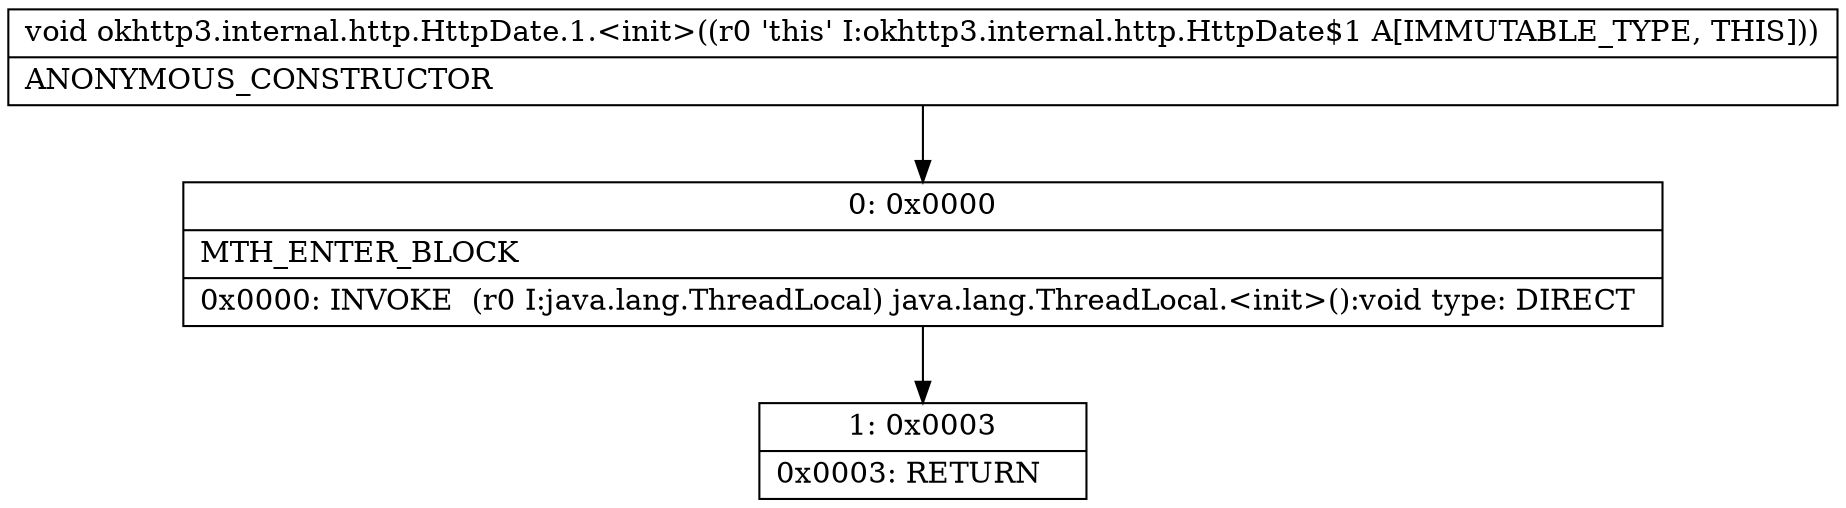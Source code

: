 digraph "CFG forokhttp3.internal.http.HttpDate.1.\<init\>()V" {
Node_0 [shape=record,label="{0\:\ 0x0000|MTH_ENTER_BLOCK\l|0x0000: INVOKE  (r0 I:java.lang.ThreadLocal) java.lang.ThreadLocal.\<init\>():void type: DIRECT \l}"];
Node_1 [shape=record,label="{1\:\ 0x0003|0x0003: RETURN   \l}"];
MethodNode[shape=record,label="{void okhttp3.internal.http.HttpDate.1.\<init\>((r0 'this' I:okhttp3.internal.http.HttpDate$1 A[IMMUTABLE_TYPE, THIS]))  | ANONYMOUS_CONSTRUCTOR\l}"];
MethodNode -> Node_0;
Node_0 -> Node_1;
}

